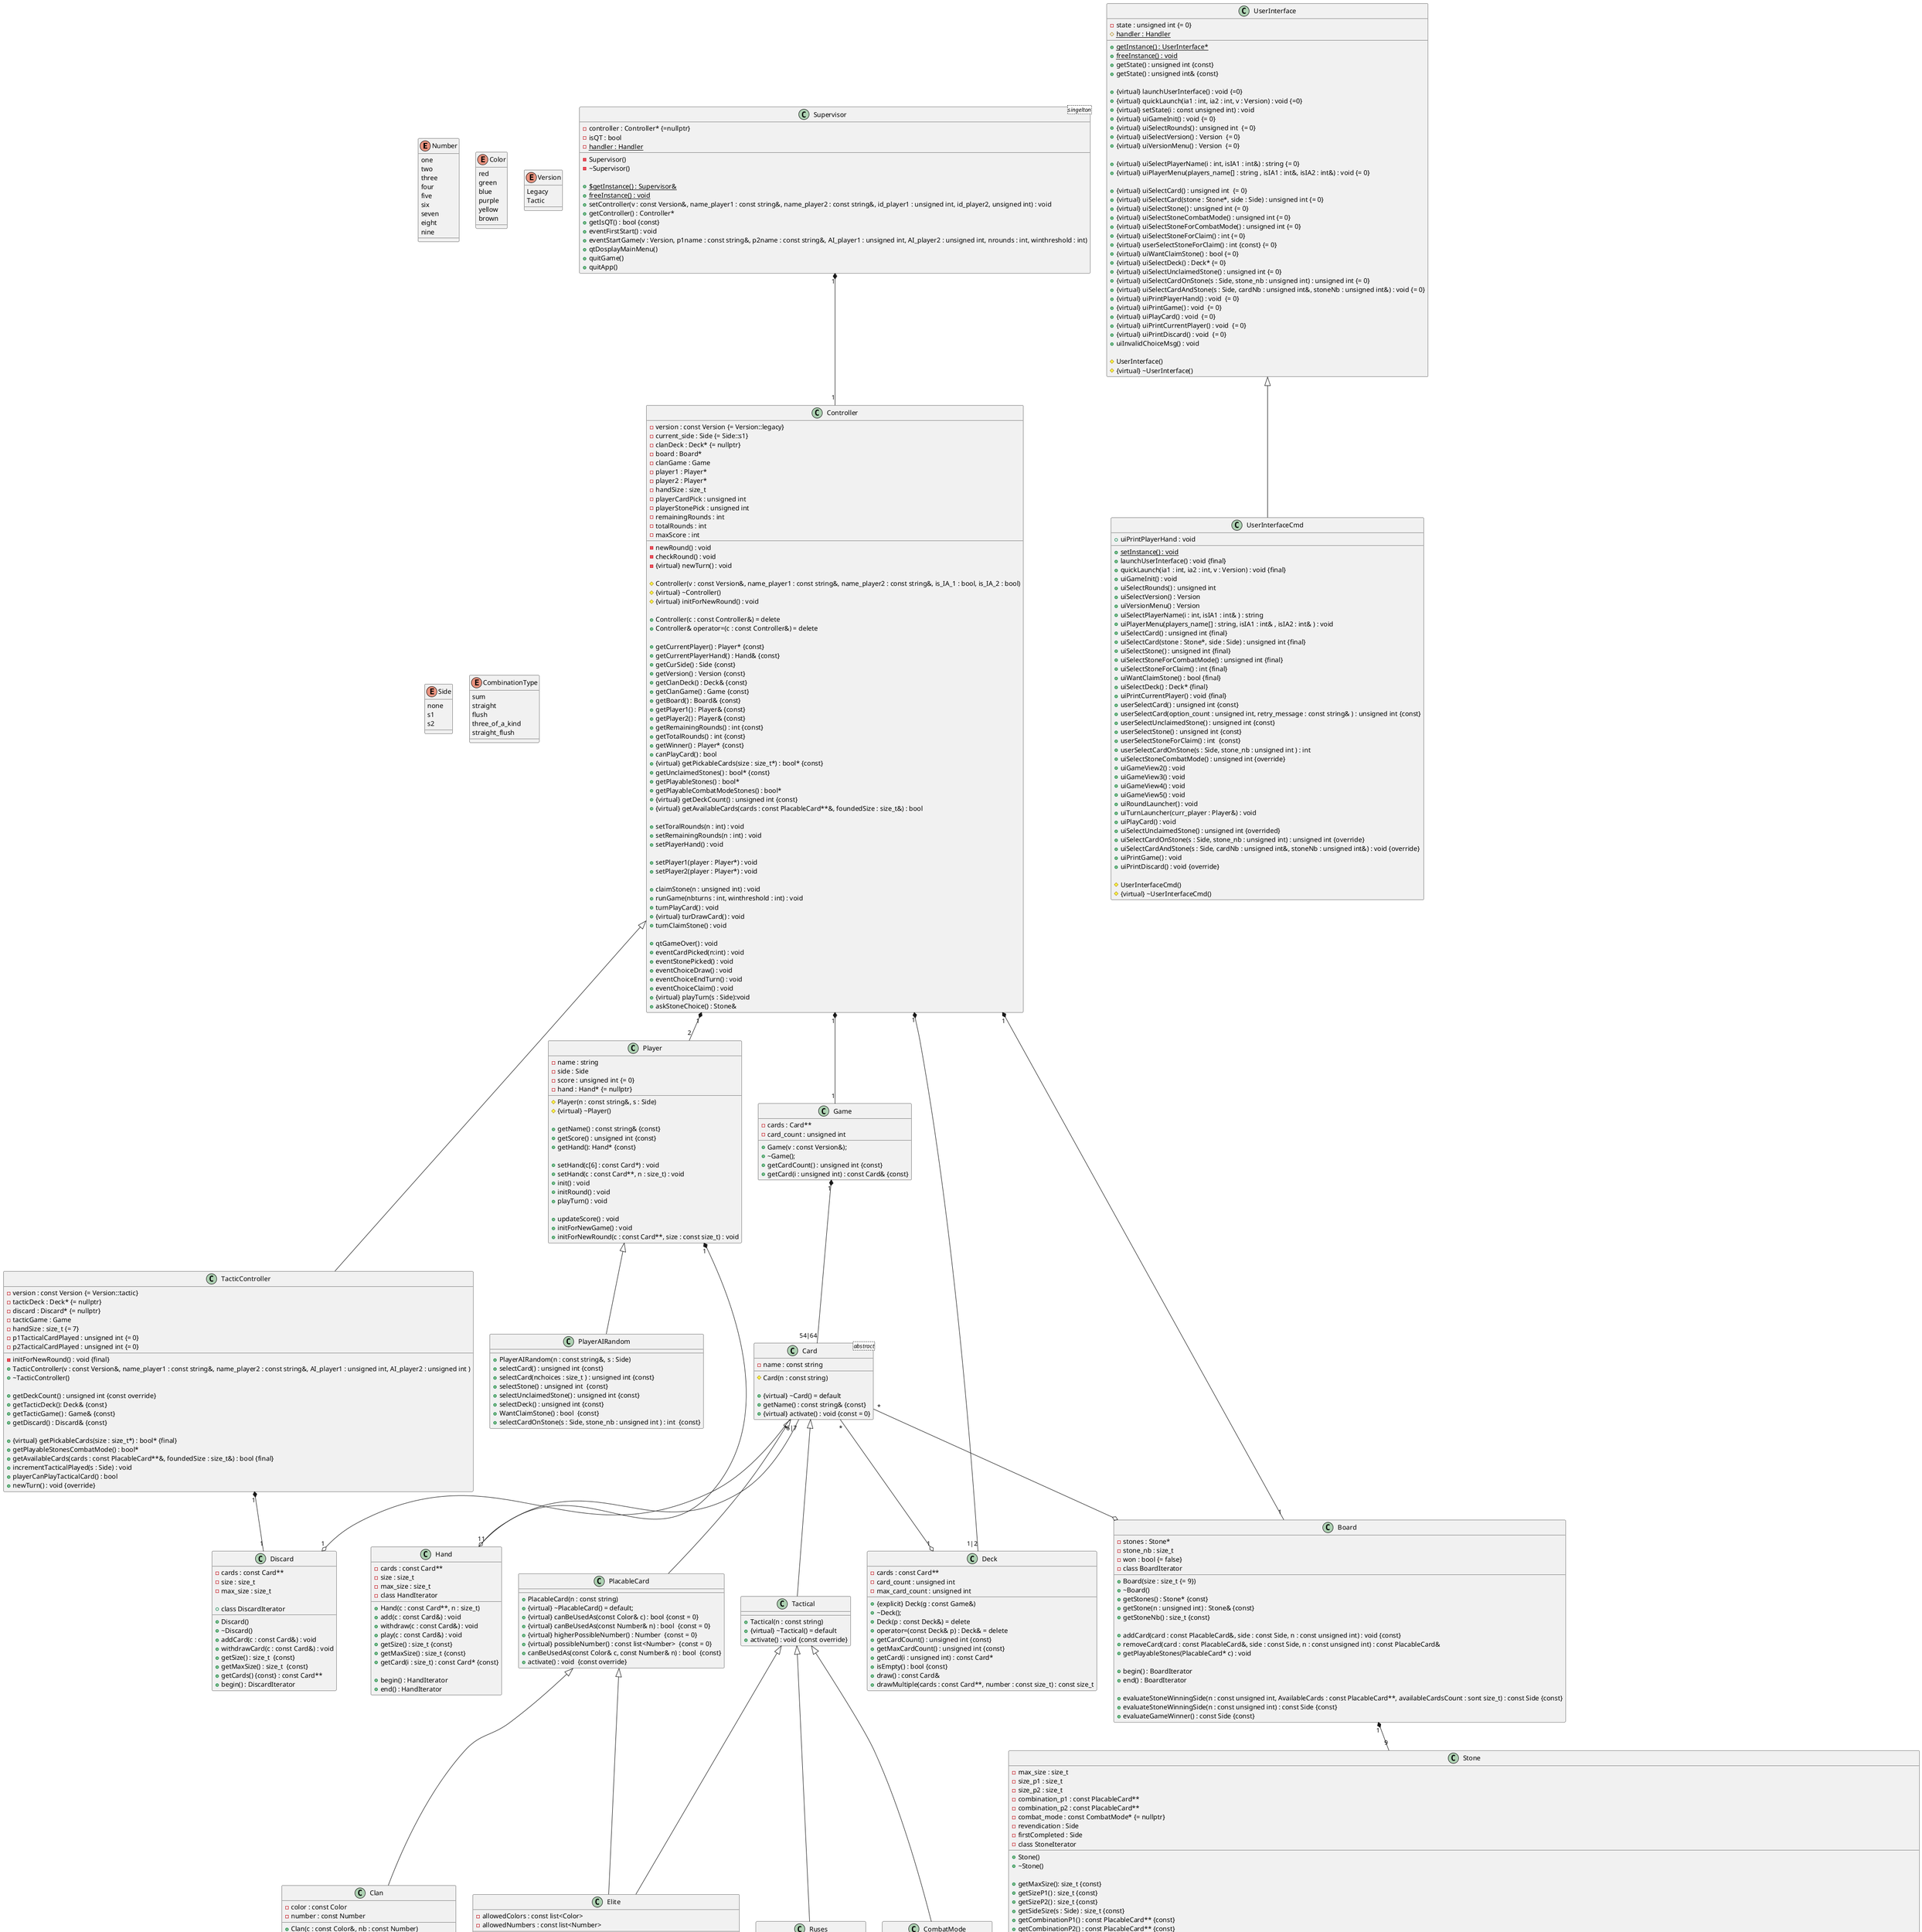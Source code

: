 @startuml Hello

''' ENUMERATIONS '''
enum Number {
    one 
    two
    three
    four
    five
    six
    seven
    eight
    nine
}

enum Color {
    red
    green
    blue
    purple
    yellow
    brown
}

enum Version {
    Legacy
    Tactic
}

enum Side {
    none
    s1
    s2
}

enum CombinationType {
	sum
	straight
	flush
	three_of_a_kind
	straight_flush
}


''' CLASSES '''
class Supervisor <singelton> {
    - controller : Controller* {=nullptr}
    - isQT : bool 
    - {static} handler : Handler

    - Supervisor()
    - ~Supervisor()

    + {static} $getInstance() : Supervisor& 
    + {static} freeInstance() : void
    + setController(v : const Version&, name_player1 : const string&, name_player2 : const string&, id_player1 : unsigned int, id_player2, unsigned int) : void
    + getController() : Controller*
    + getIsQT() : bool {const}
    + eventFirstStart() : void
    + eventStartGame(v : Version, p1name : const string&, p2name : const string&, AI_player1 : unsigned int, AI_player2 : unsigned int, nrounds : int, winthreshold : int)
    + qtDosplayMainMenu()
    + quitGame()
    + quitApp()
}

class Controller {
    - version : const Version {= Version::legacy}
    - current_side : Side {= Side::s1}
	- clanDeck : Deck* {= nullptr}
	- board : Board*
	- clanGame : Game
	- player1 : Player*
	- player2 : Player*
    - handSize : size_t
    - playerCardPick : unsigned int
    - playerStonePick : unsigned int
    - remainingRounds : int
    - totalRounds : int
    - maxScore : int

    - newRound() : void
    - checkRound() : void
    - {virtual} newTurn() : void

    # Controller(v : const Version&, name_player1 : const string&, name_player2 : const string&, is_IA_1 : bool, is_IA_2 : bool)
    # {virtual} ~Controller()
    # {virtual} initForNewRound() : void

    + Controller(c : const Controller&) = delete
	+ Controller& operator=(c : const Controller&) = delete
    
    + getCurrentPlayer() : Player* {const}
    + getCurrentPlayerHand() : Hand& {const}
    + getCurSide() : Side {const}
    + getVersion() : Version {const}
    + getClanDeck() : Deck& {const}
    + getClanGame() : Game {const}
  	+ getBoard() : Board& {const}
    + getPlayer1() : Player& {const}
    + getPlayer2() : Player& {const}
    + getRemainingRounds() : int {const}
    + getTotalRounds() : int {const}
    + getWinner() : Player* {const}
    + canPlayCard() : bool
    + {virtual} getPickableCards(size : size_t*) : bool* {const}
    + getUnclaimedStones() : bool* {const}
    + getPlayableStones() : bool*
    + getPlayableCombatModeStones() : bool*
    + {virtual} getDeckCount() : unsigned int {const}
    + {virtual} getAvailableCards(cards : const PlacableCard**&, foundedSize : size_t&) : bool

    + setToralRounds(n : int) : void
    + setRemainingRounds(n : int) : void
    + setPlayerHand() : void

    'A enlever ??
    + setPlayer1(player : Player*) : void
    + setPlayer2(player : Player*) : void

    + claimStone(n : unsigned int) : void
    + runGame(nbturns : int, winthreshold : int) : void
    + turnPlayCard() : void
    + {virtual} turDrawCard() : void
    + turnClaimStone() : void

    + qtGameOver() : void
    + eventCardPicked(n:int) : void
    + eventStonePicked() : void
    + eventChoiceDraw() : void
    + eventChoiceEndTurn() : void
    + eventChoiceClaim() : void
    + {virtual} playTurn(s : Side):void
    + askStoneChoice() : Stone&
}

class TacticController {
    - version : const Version {= Version::tactic}
	- tacticDeck : Deck* {= nullptr}
    - discard : Discard* {= nullptr}
	- tacticGame : Game
    - handSize : size_t {= 7}
    - p1TacticalCardPlayed : unsigned int {= 0}
    - p2TacticalCardPlayed : unsigned int {= 0}

    - initForNewRound() : void {final}
    + TacticController(v : const Version&, name_player1 : const string&, name_player2 : const string&, AI_player1 : unsigned int, AI_player2 : unsigned int )
    + ~TacticController()

    + getDeckCount() : unsigned int {const override}
    + getTacticDeck(): Deck& {const}
	+ getTacticGame() : Game& {const}
	+ getDiscard() : Discard& {const}

    + {virtual} getPickableCards(size : size_t*) : bool* {final}
    + getPlayableStonesCombatMode() : bool* 
    + getAvailableCards(cards : const PlacableCard**&, foundedSize : size_t&) : bool {final}
    + incrementTacticalPlayed(s : Side) : void 
    + playerCanPlayTacticalCard() : bool
    + newTurn() : void {override}
}

class Player {
    - name : string
    - side : Side
    - score : unsigned int {= 0}
    - hand : Hand* {= nullptr}

    # Player(n : const string&, s : Side)
    # {virtual} ~Player()

    + getName() : const string& {const}
    + getScore() : unsigned int {const}
    + getHand(): Hand* {const}

    ' A GARDER ??
    + setHand(c[6] : const Card*) : void
    + setHand(c : const Card**, n : size_t) : void
    + init() : void
    + initRound() : void
    + playTurn() : void

    + updateScore() : void
    + initForNewGame() : void
    + initForNewRound(c : const Card**, size : const size_t) : void
}

class PlayerAIRandom {
    + PlayerAIRandom(n : const string&, s : Side)
    + selectCard() : unsigned int {const}
    + selectCard(nchoices : size_t ) : unsigned int {const}
    + selectStone() : unsigned int  {const}
    + selectUnclaimedStone() : unsigned int {const}
    + selectDeck() : unsigned int {const}
    + WantClaimStone() : bool  {const}
    + selectCardOnStone(s : Side, stone_nb : unsigned int ) : int  {const}
}

class Card <abstract> {
    - name : const string

    # Card(n : const string)

    + {virtual} ~Card() = default
    + getName() : const string& {const}
    + {virtual} activate() : void {const = 0}
}

class PlacableCard{
    + PlacableCard(n : const string)
	+ {virtual} ~PlacableCard() = default;
	+ {virtual} canBeUsedAs(const Color& c) : bool {const = 0}
	+ {virtual} canBeUsedAs(const Number& n) : bool  {const = 0}
	+ {virtual} higherPossibleNumber() : Number  {const = 0}
	+ {virtual} possibleNumber() : const list<Number>  {const = 0}
	+ canBeUsedAs(const Color& c, const Number& n) : bool  {const}
	+ activate() : void  {const override}
}

class Clan {
    - color : const Color
	- number : const Number

    + Clan(c : const Color&, nb : const Number)
    + ~Clan() {final = default}
    + getColor() : const Color& {const}
    + getNumber() : const Number& {const}

    + canBeUsedAs(c : const Color&) : bool {const final}
	+ canBeUsedAs(n : const Number&) : bool {const final}
	+ higherPossibleNumber() : Number  {const final}
	+ possibleNumber() : const list<Number> {const final}
}

class Tactical {
    + Tactical(n : const string)
    + {virtual} ~Tactical() = default
    + activate() : void {const override}
}

class Elite {
    - allowedColors : const list<Color>
    - allowedNumbers : const list<Number>

    + Elite(n : const string, allowedColors : list<Color> , allowedNumbers : list<Number>)
    + activate() : void {const final}
    + getName() : const string& {const}
    + canBeUsedAs(c : const Color&) : bool {const}
    + canBeUsedAs(n : const Number&) : bool {const}
    + higherPossibleNumber() : Number {const}
    + possibleNumber() : const list<Number> {const}
}

class CombatMode {
    + CombatMode(n : const string)
    + ~CombatMode() {= default}
    + activate() : void {const override}
}

class BlindManBluff{
    + BlindManBluff(n : const string)
    + ~BlindManBluff() {final = default}
    + activate() : void {const final}
}

class Ruses {
    + Ruses(n : const string)
    + ~Ruses() {= default}
    + activate() : void {const override}
}

class Banshee{
    + Banshee(n : const string)
    + ~Banshee() {final = default}
    + activate() : void {const final}
}

class Strategist{
    + Strategist(n : const string)
    + ~Strategist() {final = default}
    + activate() : void {const final}
}

class Traiter{
    + Traiter(n : const string)
    + ~Traiter() {final = default}
    + activate() : void {const final}
}



class Hand {
	- cards : const Card**
	- size : size_t
	- max_size : size_t
    - class HandIterator

    + Hand(c : const Card**, n : size_t)
    + add(c : const Card&) : void
    + withdraw(c : const Card&) : void
    + play(c : const Card&) : void
    + getSize() : size_t {const}
    + getMaxSize() : size_t {const}
    + getCard(i : size_t) : const Card* {const}

    + begin() : HandIterator
    + end() : HandIterator
}

class Game {
    - cards : Card**
    - card_count : unsigned int

    + Game(v : const Version&);
	+ ~Game();
	+ getCardCount() : unsigned int {const}
    + getCard(i : unsigned int) : const Card& {const}
}

class Deck {
    - cards : const Card**
    - card_count : unsigned int
	- max_card_count : unsigned int

    + {explicit} Deck(g : const Game&)
    + ~Deck();
	+ Deck(p : const Deck&) = delete
	+ operator=(const Deck& p) : Deck& = delete
	+ getCardCount() : unsigned int {const}
    + getMaxCardCount() : unsigned int {const}
    + getCard(i : unsigned int) : const Card*
    + isEmpty() : bool {const}
    + draw() : const Card&
    + drawMultiple(cards : const Card**, number : const size_t) : const size_t
}

class Stone {
    - max_size : size_t
	- size_p1 : size_t
	- size_p2 : size_t
	- combination_p1 : const PlacableCard**
	- combination_p2 : const PlacableCard**
    - combat_mode : const CombatMode* {= nullptr}
	- revendication : Side
	- firstCompleted : Side
    - class StoneIterator

    + Stone()
    + ~Stone()
    
    + getMaxSize(): size_t {const}
    + getSizeP1() : size_t {const}
    + getSizeP2() : size_t {const}
    + getSideSize(s : Side) : size_t {const}
    + getCombinationP1() : const PlacableCard** {const}
    + getCombinationP2() : const PlacableCard** {const}
    + getCombinationSide(s : Side) : const PlacableCard** {const}
    + getFirstCompleted() : Side {const}
    + getRevendication() : const Side {const}
    + getCombatMode() : const CombatMode* {const}
   
    + setMaxSize(size : const size_t) : void
    + setCombatMode(cM : const CombatMode*) : void
    + setRevendication(s : Side) : void

    + addCard(card : const PlacableCard&, side : const Side) : void 
    + removeCard(card : const PlacableCard&, side : const Side) : const PlacableCard& 
	
    + begin(side : Side) : StoneIterator
    + end(side : Side) : StoneIterator

    + evaluateWinningSide(AvailableCards : const PlacableCard**, availableCardsCount : const size_t) : const Side {const}
    + evaluateWinningSide() : const Side {const}

    + {static} bestVariation(possibleCards : const PlacableCard** , pcn : const size_t, incompleteCombination :  const PlacableCard**, icn :  const size_t, desiredSize : const size_t, combinationToBeat : CombinationType , sumToBeat : const size_t , combat_mode_mud_prensence : bool) : const PlacableCard** 
	+ {static} evaluateCompleteCombinaison(c[] : const PlacableCard* , combination_size : size_t , max = nullptr : int* ) : const CombinationType 
	+ {static} evaluateCombinaison(c[] : const PlacableCard* , combination_size : size_t , max = nullptr : int*) const CombinationType 
	+ {static} compareCombination(c1[] : const PlacableCard* , c2[] : const PlacableCard* , combination_size : int , combat_mode_mud_prensence = 0 : bool) : const Side 
	+ {static} compareCombinationType(p1 : const CobinationType&, p2 : const CombinationType& ) : const Side 
}

class Board {
    - stones : Stone*
	- stone_nb : size_t
    - won : bool {= false}
    - class BoardIterator


    + Board(size : size_t {= 9})
    + ~Board()
    + getStones() : Stone* {const}
    + getStone(n : unsigned int) : Stone& {const}
    + getStoneNb() : size_t {const}

    + addCard(card : const PlacableCard&, side : const Side, n : const unsigned int) : void {const}
    + removeCard(card : const PlacableCard&, side : const Side, n : const unsigned int) : const PlacableCard&
    + getPlayableStones(PlacableCard* c) : void

    + begin() : BoardIterator
    + end() : BoardIterator

    + evaluateStoneWinningSide(n : const unsigned int, AvailableCards : const PlacableCard**, availableCardsCount : sont size_t) : const Side {const}
    + evaluateStoneWinningSide(n : const unsigned int) : const Side {const}
    + evaluateGameWinner() : const Side {const}
}

class Discard {
    - cards : const Card**
    - size : size_t
    - max_size : size_t

    + Discard()
    + ~Discard()
    + addCard(c : const Card&) : void
    + withdrawCard(c : const Card&) : void
    + getSize() : size_t  {const}
	+ getMaxSize() : size_t  {const}
	+ getCards() {const} : const Card** 
    + class DiscardIterator
    + begin() : DiscardIterator
}

class UserInterface{

    - state : unsigned int {= 0}
    # {static} handler : Handler
    
    + {static} getInstance() : UserInterface*
    + {static} freeInstance() : void
    
    + getState() : unsigned int {const}
    + getState() : unsigned int& {const}

    + {virtual} launchUserInterface() : void {=0}
    + {virtual} quickLaunch(ia1 : int, ia2 : int, v : Version) : void {=0}
    + {virtual} setState(i : const unsigned int) : void
    + {virtual} uiGameInit() : void {= 0}
    + {virtual} uiSelectRounds() : unsigned int  {= 0}
    + {virtual} uiSelectVersion() : Version  {= 0}
    + {virtual} uiVersionMenu() : Version  {= 0}

    + {virtual} uiSelectPlayerName(i : int, isIA1 : int&) : string {= 0}
    + {virtual} uiPlayerMenu(players_name[] : string , isIA1 : int&, isIA2 : int&) : void {= 0}

    + {virtual} uiSelectCard() : unsigned int  {= 0}
    + {virtual} uiSelectCard(stone : Stone*, side : Side) : unsigned int {= 0}
    + {virtual} uiSelectStone() : unsigned int {= 0}
    + {virtual} uiSelectStoneCombatMode() : unsigned int {= 0}
    + {virtual} uiSelectStoneForCombatMode() : unsigned int {= 0}
    + {virtual} uiSelectStoneForClaim() : int {= 0}
    + {virtual} userSelectStoneForClaim() : int {const} {= 0}
    + {virtual} uiWantClaimStone() : bool {= 0}
    + {virtual} uiSelectDeck() : Deck* {= 0}
    + {virtual} uiSelectUnclaimedStone() : unsigned int {= 0}
    + {virtual} uiSelectCardOnStone(s : Side, stone_nb : unsigned int) : unsigned int {= 0}
    + {virtual} uiSelectCardAndStone(s : Side, cardNb : unsigned int&, stoneNb : unsigned int&) : void {= 0}
    + {virtual} uiPrintPlayerHand() : void  {= 0}
    + {virtual} uiPrintGame() : void  {= 0}
    + {virtual} uiPlayCard() : void  {= 0}
    + {virtual} uiPrintCurrentPlayer() : void  {= 0}
    + {virtual} uiPrintDiscard() : void  {= 0}
    + uiInvalidChoiceMsg() : void

    # UserInterface()
    # {virtual} ~UserInterface()
    
}

class UserInterfaceCmd{
    + {static} setInstance() : void
    + launchUserInterface() : void {final}
    + quickLaunch(ia1 : int, ia2 : int, v : Version) : void {final}
    + uiGameInit() : void
    + uiSelectRounds() : unsigned int 
    + uiSelectVersion() : Version 
    + uiVersionMenu() : Version 
    + uiSelectPlayerName(i : int, isIA1 : int& ) : string 
    + uiPlayerMenu(players_name[] : string, isIA1 : int& , isIA2 : int& ) : void
    + uiSelectCard() : unsigned int {final}
    + uiSelectCard(stone : Stone*, side : Side) : unsigned int {final}
    + uiSelectStone() : unsigned int {final}
    + uiSelectStoneForCombatMode() : unsigned int {final}
    + uiSelectStoneForClaim() : int {final}
    + uiWantClaimStone() : bool {final}
    + uiSelectDeck() : Deck* {final}
    + uiPrintCurrentPlayer() : void {final}
    + userSelectCard() : unsigned int {const}
    + userSelectCard(option_count : unsigned int, retry_message : const string& ) : unsigned int {const}
    + userSelectUnclaimedStone() : unsigned int {const}
    + userSelectStone() : unsigned int {const}
    + userSelectStoneForClaim() : int  {const}
    + userSelectCardOnStone(s : Side, stone_nb : unsigned int ) : int
    + uiSelectStoneCombatMode() : unsigned int {override}
    + uiGameView2() : void
    + uiGameView3() : void
    + uiGameView4() : void
    + uiGameView5() : void
    + uiRoundLauncher() : void
    + uiTurnLauncher(curr_player : Player&) : void
    + uiPlayCard() : void
    + uiSelectUnclaimedStone() : unsigned int {overrided}
    + uiSelectCardOnStone(s : Side, stone_nb : unsigned int) : unsigned int {override}
    + uiSelectCardAndStone(s : Side, cardNb : unsigned int&, stoneNb : unsigned int&) : void {override}
    + uiPrintPlayerHand : void
    + uiPrintGame() : void
    + uiPrintDiscard() : void {override}

    # UserInterfaceCmd()
    # {virtual} ~UserInterfaceCmd()
}


''' HERITAGES '''
Controller <|-- TacticController

Player <|-- PlayerAIRandom

Card <|-- PlacableCard
PlacableCard <|-- Clan
Card <|-- Tactical

Tactical <|-- Elite
PlacableCard <|-- Elite
Tactical <|-- CombatMode
Tactical <|-- Ruses
CombatMode <|-- BlindManBluff
Ruses <|-- Banshee
Ruses <|-- Strategist
Ruses <|-- Traiter
UserInterface <|-- UserInterfaceCmd



''' RELATIONS '''


Controller "1" *-- "1" Game
Controller "1" *-- "1" Board
Controller "1" *-- "1|2" Deck
Controller "1" *-- "2" Player
TacticController "1" *-- "1" Discard
Supervisor "1" *-- "1"Controller 
Game "1" *-- "54|64" Card
Board "1" *-- "9" Stone
Player "1" *-- "1" Hand

Card "*" --o "1" Discard
Card "*" --o "1" Deck
Card "*" --o Board
Card "6|7" --o "1" Hand

@enduml